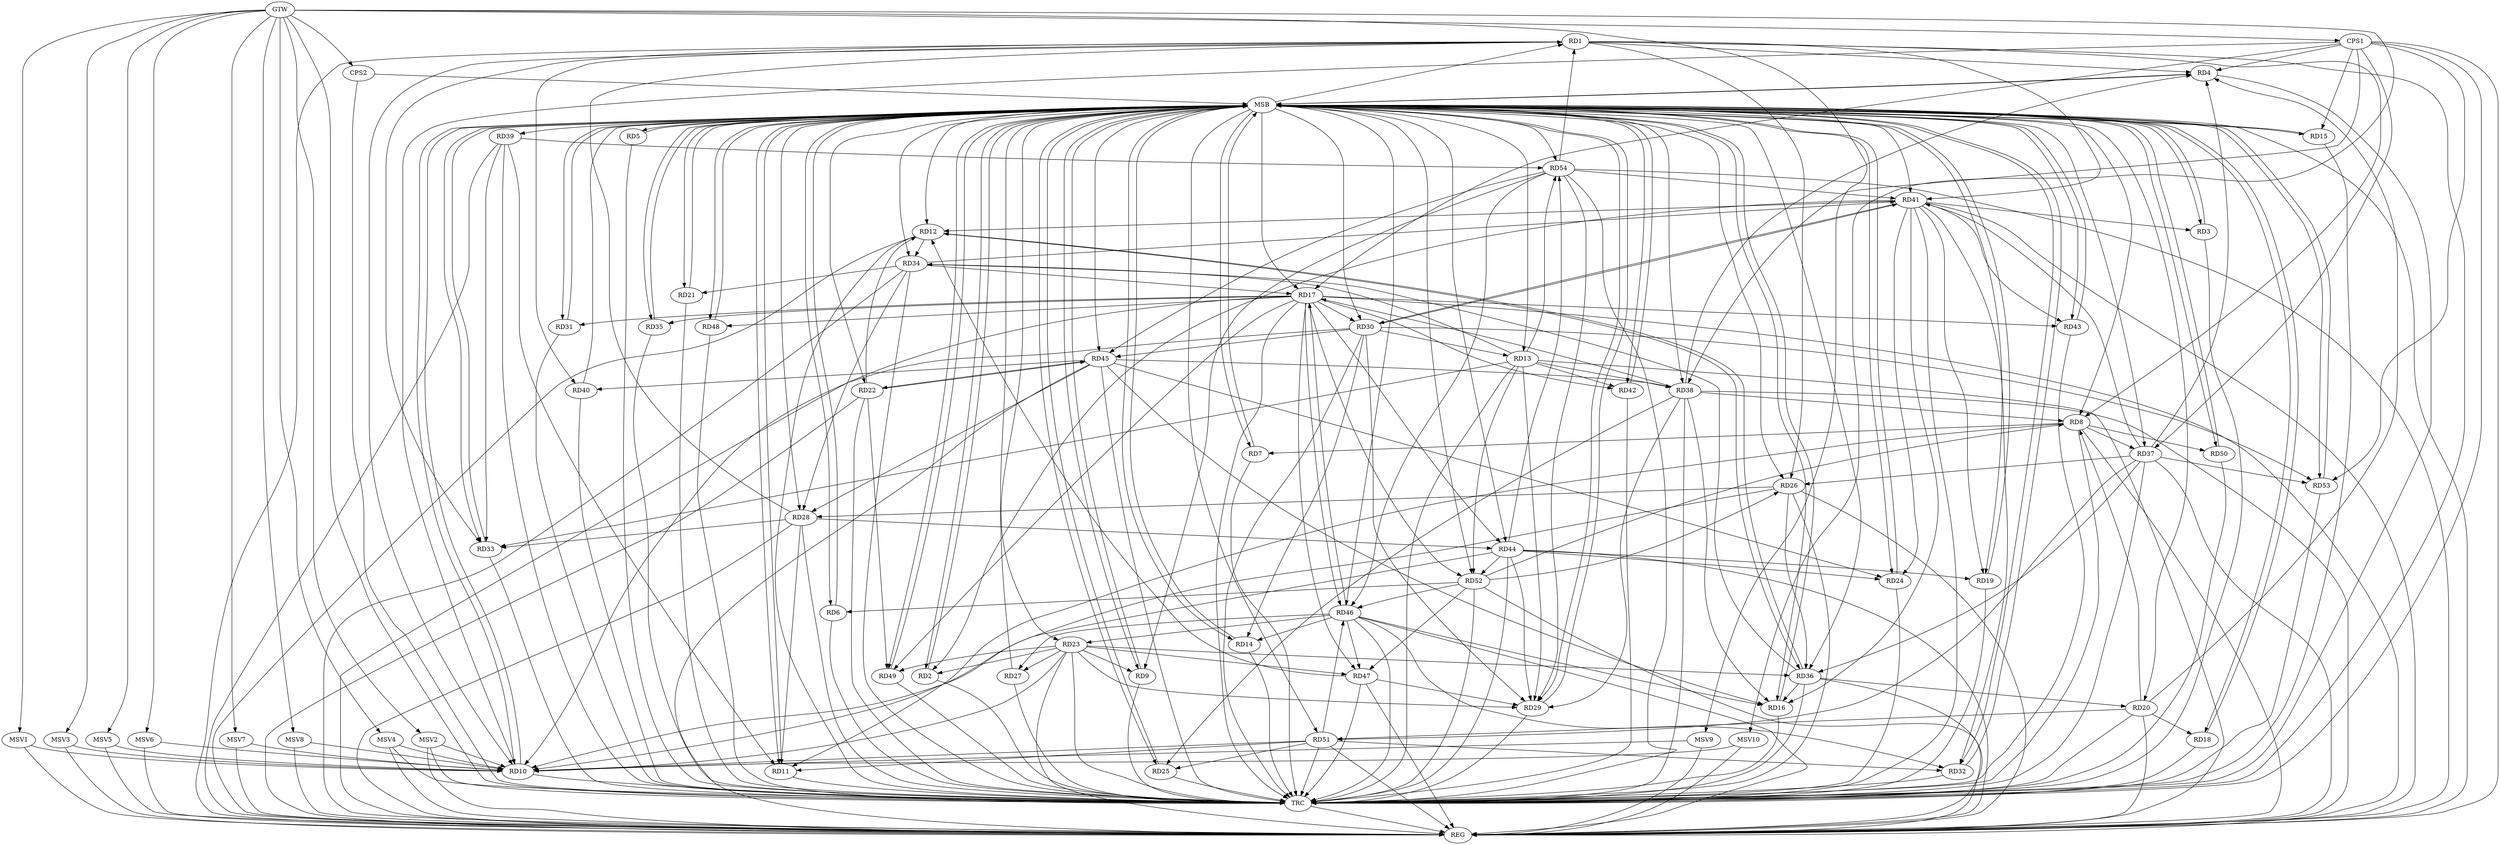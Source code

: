 strict digraph G {
  RD1 [ label="RD1" ];
  RD2 [ label="RD2" ];
  RD3 [ label="RD3" ];
  RD4 [ label="RD4" ];
  RD5 [ label="RD5" ];
  RD6 [ label="RD6" ];
  RD7 [ label="RD7" ];
  RD8 [ label="RD8" ];
  RD9 [ label="RD9" ];
  RD10 [ label="RD10" ];
  RD11 [ label="RD11" ];
  RD12 [ label="RD12" ];
  RD13 [ label="RD13" ];
  RD14 [ label="RD14" ];
  RD15 [ label="RD15" ];
  RD16 [ label="RD16" ];
  RD17 [ label="RD17" ];
  RD18 [ label="RD18" ];
  RD19 [ label="RD19" ];
  RD20 [ label="RD20" ];
  RD21 [ label="RD21" ];
  RD22 [ label="RD22" ];
  RD23 [ label="RD23" ];
  RD24 [ label="RD24" ];
  RD25 [ label="RD25" ];
  RD26 [ label="RD26" ];
  RD27 [ label="RD27" ];
  RD28 [ label="RD28" ];
  RD29 [ label="RD29" ];
  RD30 [ label="RD30" ];
  RD31 [ label="RD31" ];
  RD32 [ label="RD32" ];
  RD33 [ label="RD33" ];
  RD34 [ label="RD34" ];
  RD35 [ label="RD35" ];
  RD36 [ label="RD36" ];
  RD37 [ label="RD37" ];
  RD38 [ label="RD38" ];
  RD39 [ label="RD39" ];
  RD40 [ label="RD40" ];
  RD41 [ label="RD41" ];
  RD42 [ label="RD42" ];
  RD43 [ label="RD43" ];
  RD44 [ label="RD44" ];
  RD45 [ label="RD45" ];
  RD46 [ label="RD46" ];
  RD47 [ label="RD47" ];
  RD48 [ label="RD48" ];
  RD49 [ label="RD49" ];
  RD50 [ label="RD50" ];
  RD51 [ label="RD51" ];
  RD52 [ label="RD52" ];
  RD53 [ label="RD53" ];
  RD54 [ label="RD54" ];
  CPS1 [ label="CPS1" ];
  CPS2 [ label="CPS2" ];
  GTW [ label="GTW" ];
  REG [ label="REG" ];
  MSB [ label="MSB" ];
  TRC [ label="TRC" ];
  MSV1 [ label="MSV1" ];
  MSV2 [ label="MSV2" ];
  MSV3 [ label="MSV3" ];
  MSV4 [ label="MSV4" ];
  MSV5 [ label="MSV5" ];
  MSV6 [ label="MSV6" ];
  MSV7 [ label="MSV7" ];
  MSV8 [ label="MSV8" ];
  MSV9 [ label="MSV9" ];
  MSV10 [ label="MSV10" ];
  RD1 -> RD4;
  RD1 -> RD8;
  RD1 -> RD10;
  RD1 -> RD26;
  RD28 -> RD1;
  RD1 -> RD33;
  RD1 -> RD40;
  RD1 -> RD41;
  RD54 -> RD1;
  RD23 -> RD2;
  RD41 -> RD2;
  RD41 -> RD3;
  RD20 -> RD4;
  RD37 -> RD4;
  RD38 -> RD4;
  RD52 -> RD6;
  RD8 -> RD7;
  RD8 -> RD11;
  RD20 -> RD8;
  RD8 -> RD37;
  RD38 -> RD8;
  RD8 -> RD50;
  RD52 -> RD8;
  RD23 -> RD9;
  RD54 -> RD9;
  RD17 -> RD10;
  RD23 -> RD10;
  RD26 -> RD10;
  RD44 -> RD10;
  RD51 -> RD10;
  RD28 -> RD11;
  RD39 -> RD11;
  RD51 -> RD11;
  RD22 -> RD12;
  RD12 -> RD34;
  RD12 -> RD36;
  RD36 -> RD12;
  RD41 -> RD12;
  RD47 -> RD12;
  RD13 -> RD29;
  RD30 -> RD13;
  RD13 -> RD33;
  RD13 -> RD34;
  RD13 -> RD38;
  RD13 -> RD42;
  RD13 -> RD52;
  RD13 -> RD54;
  RD30 -> RD14;
  RD46 -> RD14;
  RD36 -> RD16;
  RD38 -> RD16;
  RD41 -> RD16;
  RD45 -> RD16;
  RD46 -> RD16;
  RD17 -> RD30;
  RD17 -> RD31;
  RD34 -> RD17;
  RD17 -> RD35;
  RD38 -> RD17;
  RD17 -> RD42;
  RD17 -> RD43;
  RD17 -> RD44;
  RD17 -> RD46;
  RD46 -> RD17;
  RD17 -> RD47;
  RD17 -> RD48;
  RD17 -> RD49;
  RD17 -> RD52;
  RD20 -> RD18;
  RD41 -> RD19;
  RD44 -> RD19;
  RD36 -> RD20;
  RD20 -> RD51;
  RD34 -> RD21;
  RD22 -> RD45;
  RD45 -> RD22;
  RD22 -> RD49;
  RD23 -> RD27;
  RD23 -> RD29;
  RD23 -> RD36;
  RD46 -> RD23;
  RD23 -> RD47;
  RD23 -> RD49;
  RD41 -> RD24;
  RD44 -> RD24;
  RD45 -> RD24;
  RD38 -> RD25;
  RD51 -> RD25;
  RD26 -> RD28;
  RD26 -> RD36;
  RD37 -> RD26;
  RD52 -> RD26;
  RD46 -> RD27;
  RD28 -> RD33;
  RD34 -> RD28;
  RD28 -> RD44;
  RD45 -> RD28;
  RD30 -> RD29;
  RD38 -> RD29;
  RD44 -> RD29;
  RD47 -> RD29;
  RD54 -> RD29;
  RD30 -> RD41;
  RD41 -> RD30;
  RD30 -> RD45;
  RD30 -> RD53;
  RD41 -> RD32;
  RD46 -> RD32;
  RD51 -> RD32;
  RD39 -> RD33;
  RD36 -> RD34;
  RD34 -> RD41;
  RD37 -> RD36;
  RD37 -> RD41;
  RD37 -> RD51;
  RD37 -> RD53;
  RD45 -> RD38;
  RD39 -> RD54;
  RD45 -> RD40;
  RD41 -> RD43;
  RD54 -> RD41;
  RD44 -> RD52;
  RD44 -> RD54;
  RD54 -> RD45;
  RD46 -> RD47;
  RD51 -> RD46;
  RD52 -> RD46;
  RD54 -> RD46;
  RD52 -> RD47;
  CPS1 -> RD53;
  CPS1 -> RD10;
  CPS1 -> RD4;
  CPS1 -> RD15;
  CPS1 -> RD38;
  CPS1 -> RD17;
  CPS1 -> RD37;
  GTW -> CPS1;
  GTW -> CPS2;
  RD1 -> REG;
  RD8 -> REG;
  RD12 -> REG;
  RD13 -> REG;
  RD17 -> REG;
  RD20 -> REG;
  RD22 -> REG;
  RD23 -> REG;
  RD26 -> REG;
  RD28 -> REG;
  RD30 -> REG;
  RD34 -> REG;
  RD36 -> REG;
  RD37 -> REG;
  RD38 -> REG;
  RD39 -> REG;
  RD41 -> REG;
  RD44 -> REG;
  RD45 -> REG;
  RD46 -> REG;
  RD47 -> REG;
  RD51 -> REG;
  RD52 -> REG;
  RD54 -> REG;
  CPS1 -> REG;
  RD2 -> MSB;
  MSB -> RD3;
  MSB -> RD5;
  MSB -> RD15;
  MSB -> RD38;
  MSB -> REG;
  RD3 -> MSB;
  MSB -> RD10;
  MSB -> RD36;
  MSB -> RD49;
  MSB -> RD53;
  RD4 -> MSB;
  MSB -> RD2;
  MSB -> RD14;
  MSB -> RD16;
  MSB -> RD31;
  MSB -> RD39;
  RD5 -> MSB;
  MSB -> RD1;
  MSB -> RD8;
  MSB -> RD19;
  MSB -> RD24;
  MSB -> RD29;
  MSB -> RD48;
  MSB -> RD50;
  MSB -> RD54;
  RD6 -> MSB;
  MSB -> RD7;
  MSB -> RD20;
  MSB -> RD35;
  MSB -> RD43;
  RD7 -> MSB;
  MSB -> RD17;
  MSB -> RD30;
  MSB -> RD33;
  RD9 -> MSB;
  MSB -> RD23;
  RD10 -> MSB;
  RD11 -> MSB;
  MSB -> RD6;
  MSB -> RD18;
  MSB -> RD41;
  MSB -> RD42;
  RD14 -> MSB;
  MSB -> RD26;
  MSB -> RD44;
  RD15 -> MSB;
  MSB -> RD11;
  MSB -> RD32;
  MSB -> RD37;
  RD16 -> MSB;
  MSB -> RD34;
  RD18 -> MSB;
  MSB -> RD13;
  RD19 -> MSB;
  MSB -> RD12;
  MSB -> RD28;
  RD21 -> MSB;
  MSB -> RD4;
  MSB -> RD45;
  MSB -> RD52;
  RD24 -> MSB;
  MSB -> RD9;
  MSB -> RD46;
  RD25 -> MSB;
  RD27 -> MSB;
  MSB -> RD22;
  RD29 -> MSB;
  MSB -> RD21;
  RD31 -> MSB;
  RD32 -> MSB;
  RD33 -> MSB;
  RD35 -> MSB;
  MSB -> RD51;
  RD40 -> MSB;
  RD42 -> MSB;
  MSB -> RD25;
  RD43 -> MSB;
  RD48 -> MSB;
  RD49 -> MSB;
  RD50 -> MSB;
  RD53 -> MSB;
  CPS2 -> MSB;
  RD1 -> TRC;
  RD2 -> TRC;
  RD3 -> TRC;
  RD4 -> TRC;
  RD5 -> TRC;
  RD6 -> TRC;
  RD7 -> TRC;
  RD8 -> TRC;
  RD9 -> TRC;
  RD10 -> TRC;
  RD11 -> TRC;
  RD12 -> TRC;
  RD13 -> TRC;
  RD14 -> TRC;
  RD15 -> TRC;
  RD16 -> TRC;
  RD17 -> TRC;
  RD18 -> TRC;
  RD19 -> TRC;
  RD20 -> TRC;
  RD21 -> TRC;
  RD22 -> TRC;
  RD23 -> TRC;
  RD24 -> TRC;
  RD25 -> TRC;
  RD26 -> TRC;
  RD27 -> TRC;
  RD28 -> TRC;
  RD29 -> TRC;
  RD30 -> TRC;
  RD31 -> TRC;
  RD32 -> TRC;
  RD33 -> TRC;
  RD34 -> TRC;
  RD35 -> TRC;
  RD36 -> TRC;
  RD37 -> TRC;
  RD38 -> TRC;
  RD39 -> TRC;
  RD40 -> TRC;
  RD41 -> TRC;
  RD42 -> TRC;
  RD43 -> TRC;
  RD44 -> TRC;
  RD45 -> TRC;
  RD46 -> TRC;
  RD47 -> TRC;
  RD48 -> TRC;
  RD49 -> TRC;
  RD50 -> TRC;
  RD51 -> TRC;
  RD52 -> TRC;
  RD53 -> TRC;
  RD54 -> TRC;
  CPS1 -> TRC;
  CPS2 -> TRC;
  GTW -> TRC;
  TRC -> REG;
  MSV1 -> RD10;
  GTW -> MSV1;
  MSV1 -> REG;
  MSV2 -> RD10;
  GTW -> MSV2;
  MSV2 -> REG;
  MSV2 -> TRC;
  MSV3 -> RD10;
  MSV4 -> RD10;
  MSV5 -> RD10;
  MSV6 -> RD10;
  MSV7 -> RD10;
  MSV8 -> RD10;
  MSV9 -> RD10;
  GTW -> MSV3;
  MSV3 -> REG;
  GTW -> MSV4;
  MSV4 -> REG;
  MSV4 -> TRC;
  GTW -> MSV5;
  MSV5 -> REG;
  GTW -> MSV6;
  MSV6 -> REG;
  GTW -> MSV7;
  MSV7 -> REG;
  GTW -> MSV8;
  MSV8 -> REG;
  GTW -> MSV9;
  MSV9 -> REG;
  MSV10 -> RD10;
  GTW -> MSV10;
  MSV10 -> REG;
}

